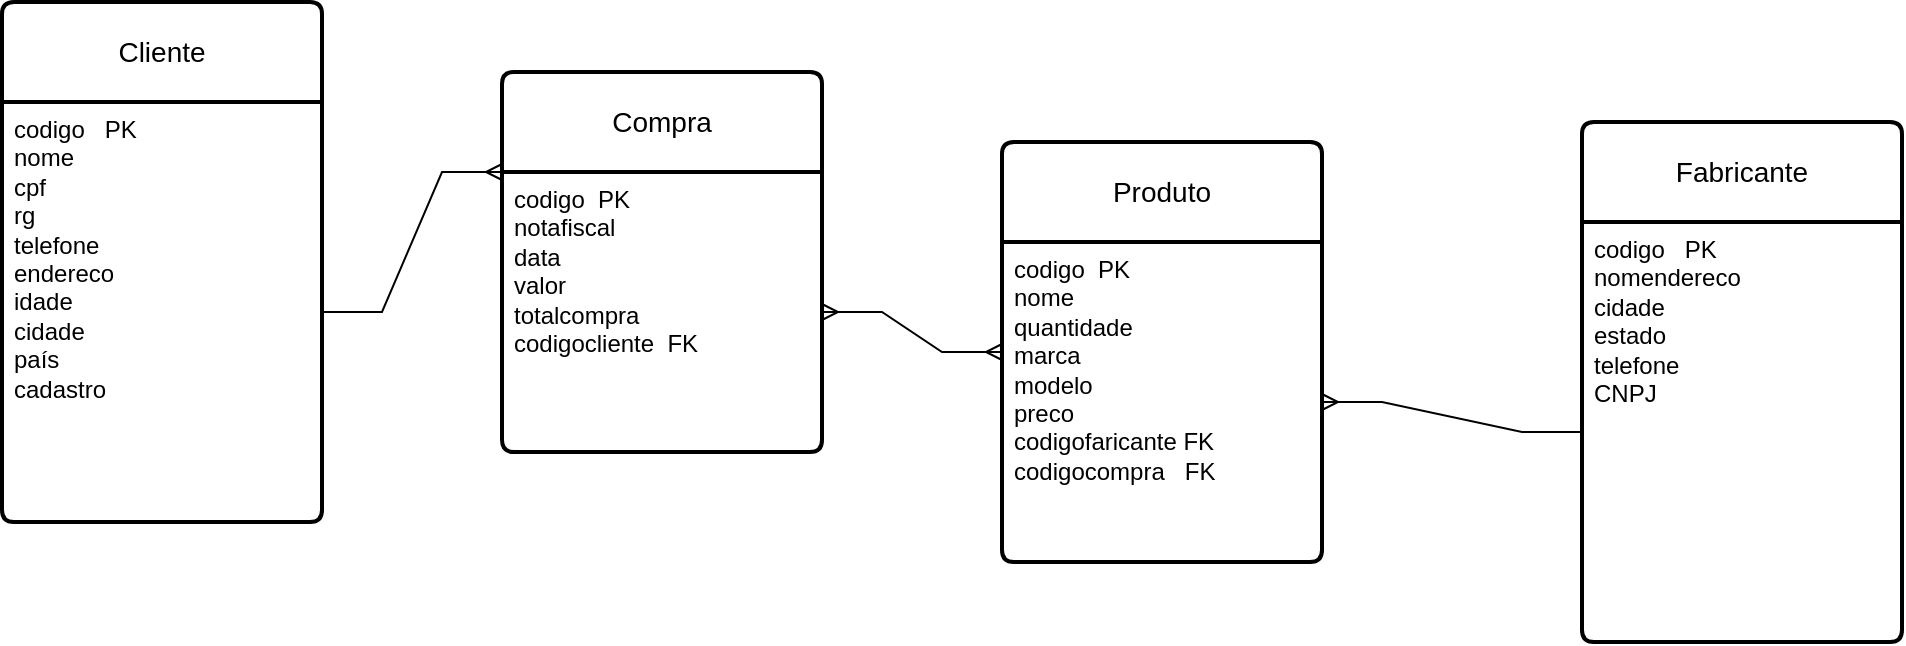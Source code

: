 <mxfile version="24.4.2" type="device">
  <diagram name="Página-1" id="-4YQIEVA8jZAcwizEkaA">
    <mxGraphModel dx="880" dy="468" grid="1" gridSize="10" guides="1" tooltips="1" connect="1" arrows="1" fold="1" page="1" pageScale="1" pageWidth="827" pageHeight="1169" math="0" shadow="0">
      <root>
        <mxCell id="0" />
        <mxCell id="1" parent="0" />
        <mxCell id="PKZxTsEDvDsW7Avq7anq-1" value="Cliente" style="swimlane;childLayout=stackLayout;horizontal=1;startSize=50;horizontalStack=0;rounded=1;fontSize=14;fontStyle=0;strokeWidth=2;resizeParent=0;resizeLast=1;shadow=0;dashed=0;align=center;arcSize=4;whiteSpace=wrap;html=1;" vertex="1" parent="1">
          <mxGeometry x="70" y="130" width="160" height="260" as="geometry" />
        </mxCell>
        <mxCell id="PKZxTsEDvDsW7Avq7anq-2" value="codigo&amp;nbsp; &amp;nbsp;PK&lt;div&gt;nome&lt;/div&gt;&lt;div&gt;cpf&lt;/div&gt;&lt;div&gt;rg&lt;/div&gt;&lt;div&gt;telefone&lt;/div&gt;&lt;div&gt;endereco&lt;/div&gt;&lt;div&gt;idade&lt;/div&gt;&lt;div&gt;cidade&lt;/div&gt;&lt;div&gt;país&lt;/div&gt;&lt;div&gt;cadastro&lt;/div&gt;&lt;div&gt;&lt;br&gt;&lt;/div&gt;&lt;div&gt;&lt;br&gt;&lt;/div&gt;" style="align=left;strokeColor=none;fillColor=none;spacingLeft=4;fontSize=12;verticalAlign=top;resizable=0;rotatable=0;part=1;html=1;" vertex="1" parent="PKZxTsEDvDsW7Avq7anq-1">
          <mxGeometry y="50" width="160" height="210" as="geometry" />
        </mxCell>
        <mxCell id="PKZxTsEDvDsW7Avq7anq-3" value="Compra" style="swimlane;childLayout=stackLayout;horizontal=1;startSize=50;horizontalStack=0;rounded=1;fontSize=14;fontStyle=0;strokeWidth=2;resizeParent=0;resizeLast=1;shadow=0;dashed=0;align=center;arcSize=4;whiteSpace=wrap;html=1;" vertex="1" parent="1">
          <mxGeometry x="320" y="165" width="160" height="190" as="geometry" />
        </mxCell>
        <mxCell id="PKZxTsEDvDsW7Avq7anq-4" value="codigo&amp;nbsp; PK&lt;div&gt;notafiscal&lt;br&gt;&lt;div&gt;data&lt;/div&gt;&lt;div&gt;valor&lt;/div&gt;&lt;div&gt;totalcompra&lt;/div&gt;&lt;div&gt;codigocliente&amp;nbsp; FK&lt;/div&gt;&lt;div&gt;&lt;br&gt;&lt;/div&gt;&lt;/div&gt;" style="align=left;strokeColor=none;fillColor=none;spacingLeft=4;fontSize=12;verticalAlign=top;resizable=0;rotatable=0;part=1;html=1;" vertex="1" parent="PKZxTsEDvDsW7Avq7anq-3">
          <mxGeometry y="50" width="160" height="140" as="geometry" />
        </mxCell>
        <mxCell id="PKZxTsEDvDsW7Avq7anq-5" value="Fabricante" style="swimlane;childLayout=stackLayout;horizontal=1;startSize=50;horizontalStack=0;rounded=1;fontSize=14;fontStyle=0;strokeWidth=2;resizeParent=0;resizeLast=1;shadow=0;dashed=0;align=center;arcSize=4;whiteSpace=wrap;html=1;" vertex="1" parent="1">
          <mxGeometry x="860" y="190" width="160" height="260" as="geometry" />
        </mxCell>
        <mxCell id="PKZxTsEDvDsW7Avq7anq-6" value="&lt;div&gt;codigo&amp;nbsp; &amp;nbsp;PK&lt;/div&gt;&lt;div&gt;nomendereco&lt;/div&gt;&lt;div&gt;cidade&lt;/div&gt;&lt;div&gt;estado&lt;/div&gt;&lt;div&gt;telefone&lt;/div&gt;&lt;div&gt;CNPJ&lt;/div&gt;&lt;div&gt;&lt;br&gt;&lt;/div&gt;" style="align=left;strokeColor=none;fillColor=none;spacingLeft=4;fontSize=12;verticalAlign=top;resizable=0;rotatable=0;part=1;html=1;" vertex="1" parent="PKZxTsEDvDsW7Avq7anq-5">
          <mxGeometry y="50" width="160" height="210" as="geometry" />
        </mxCell>
        <mxCell id="PKZxTsEDvDsW7Avq7anq-7" value="Produto" style="swimlane;childLayout=stackLayout;horizontal=1;startSize=50;horizontalStack=0;rounded=1;fontSize=14;fontStyle=0;strokeWidth=2;resizeParent=0;resizeLast=1;shadow=0;dashed=0;align=center;arcSize=4;whiteSpace=wrap;html=1;" vertex="1" parent="1">
          <mxGeometry x="570" y="200" width="160" height="210" as="geometry" />
        </mxCell>
        <mxCell id="PKZxTsEDvDsW7Avq7anq-8" value="codigo&amp;nbsp; PK&lt;div&gt;nome&lt;/div&gt;&lt;div&gt;quantidade&lt;/div&gt;&lt;div&gt;marca&lt;/div&gt;&lt;div&gt;modelo&lt;/div&gt;&lt;div&gt;preco&lt;/div&gt;&lt;div&gt;codigofaricante FK&lt;/div&gt;&lt;div&gt;codigocompra&amp;nbsp; &amp;nbsp;FK&lt;/div&gt;" style="align=left;strokeColor=none;fillColor=none;spacingLeft=4;fontSize=12;verticalAlign=top;resizable=0;rotatable=0;part=1;html=1;" vertex="1" parent="PKZxTsEDvDsW7Avq7anq-7">
          <mxGeometry y="50" width="160" height="160" as="geometry" />
        </mxCell>
        <mxCell id="PKZxTsEDvDsW7Avq7anq-9" value="" style="edgeStyle=entityRelationEdgeStyle;fontSize=12;html=1;endArrow=ERmany;rounded=0;entryX=0;entryY=0;entryDx=0;entryDy=0;" edge="1" parent="1" source="PKZxTsEDvDsW7Avq7anq-2" target="PKZxTsEDvDsW7Avq7anq-4">
          <mxGeometry width="100" height="100" relative="1" as="geometry">
            <mxPoint x="360" y="320" as="sourcePoint" />
            <mxPoint x="460" y="220" as="targetPoint" />
          </mxGeometry>
        </mxCell>
        <mxCell id="PKZxTsEDvDsW7Avq7anq-10" value="" style="edgeStyle=entityRelationEdgeStyle;fontSize=12;html=1;endArrow=ERmany;startArrow=ERmany;rounded=0;" edge="1" parent="1" source="PKZxTsEDvDsW7Avq7anq-7" target="PKZxTsEDvDsW7Avq7anq-4">
          <mxGeometry width="100" height="100" relative="1" as="geometry">
            <mxPoint x="360" y="420" as="sourcePoint" />
            <mxPoint x="460" y="320" as="targetPoint" />
            <Array as="points">
              <mxPoint x="600" y="380" />
              <mxPoint x="620" y="460" />
              <mxPoint x="600" y="430" />
              <mxPoint x="650" y="400" />
            </Array>
          </mxGeometry>
        </mxCell>
        <mxCell id="PKZxTsEDvDsW7Avq7anq-12" value="" style="edgeStyle=entityRelationEdgeStyle;fontSize=12;html=1;endArrow=ERmany;rounded=0;" edge="1" parent="1" source="PKZxTsEDvDsW7Avq7anq-6" target="PKZxTsEDvDsW7Avq7anq-8">
          <mxGeometry width="100" height="100" relative="1" as="geometry">
            <mxPoint x="740" y="310" as="sourcePoint" />
            <mxPoint x="840" y="210" as="targetPoint" />
          </mxGeometry>
        </mxCell>
      </root>
    </mxGraphModel>
  </diagram>
</mxfile>
